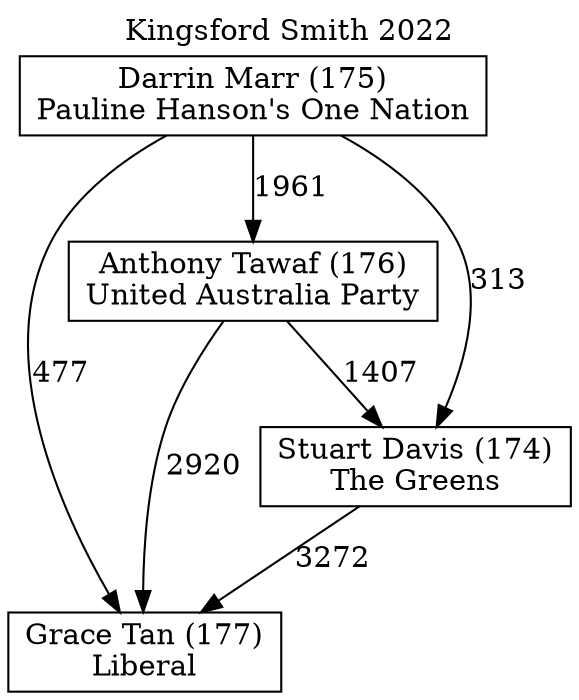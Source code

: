 // House preference flow
digraph "Grace Tan (177)_Kingsford Smith_2022" {
	graph [label="Kingsford Smith 2022" labelloc=t mclimit=10]
	node [shape=box]
	"Grace Tan (177)" [label="Grace Tan (177)
Liberal"]
	"Anthony Tawaf (176)" [label="Anthony Tawaf (176)
United Australia Party"]
	"Darrin Marr (175)" [label="Darrin Marr (175)
Pauline Hanson's One Nation"]
	"Stuart Davis (174)" [label="Stuart Davis (174)
The Greens"]
	"Stuart Davis (174)" -> "Grace Tan (177)" [label=3272]
	"Darrin Marr (175)" -> "Stuart Davis (174)" [label=313]
	"Darrin Marr (175)" -> "Grace Tan (177)" [label=477]
	"Darrin Marr (175)" -> "Anthony Tawaf (176)" [label=1961]
	"Anthony Tawaf (176)" -> "Grace Tan (177)" [label=2920]
	"Anthony Tawaf (176)" -> "Stuart Davis (174)" [label=1407]
}
